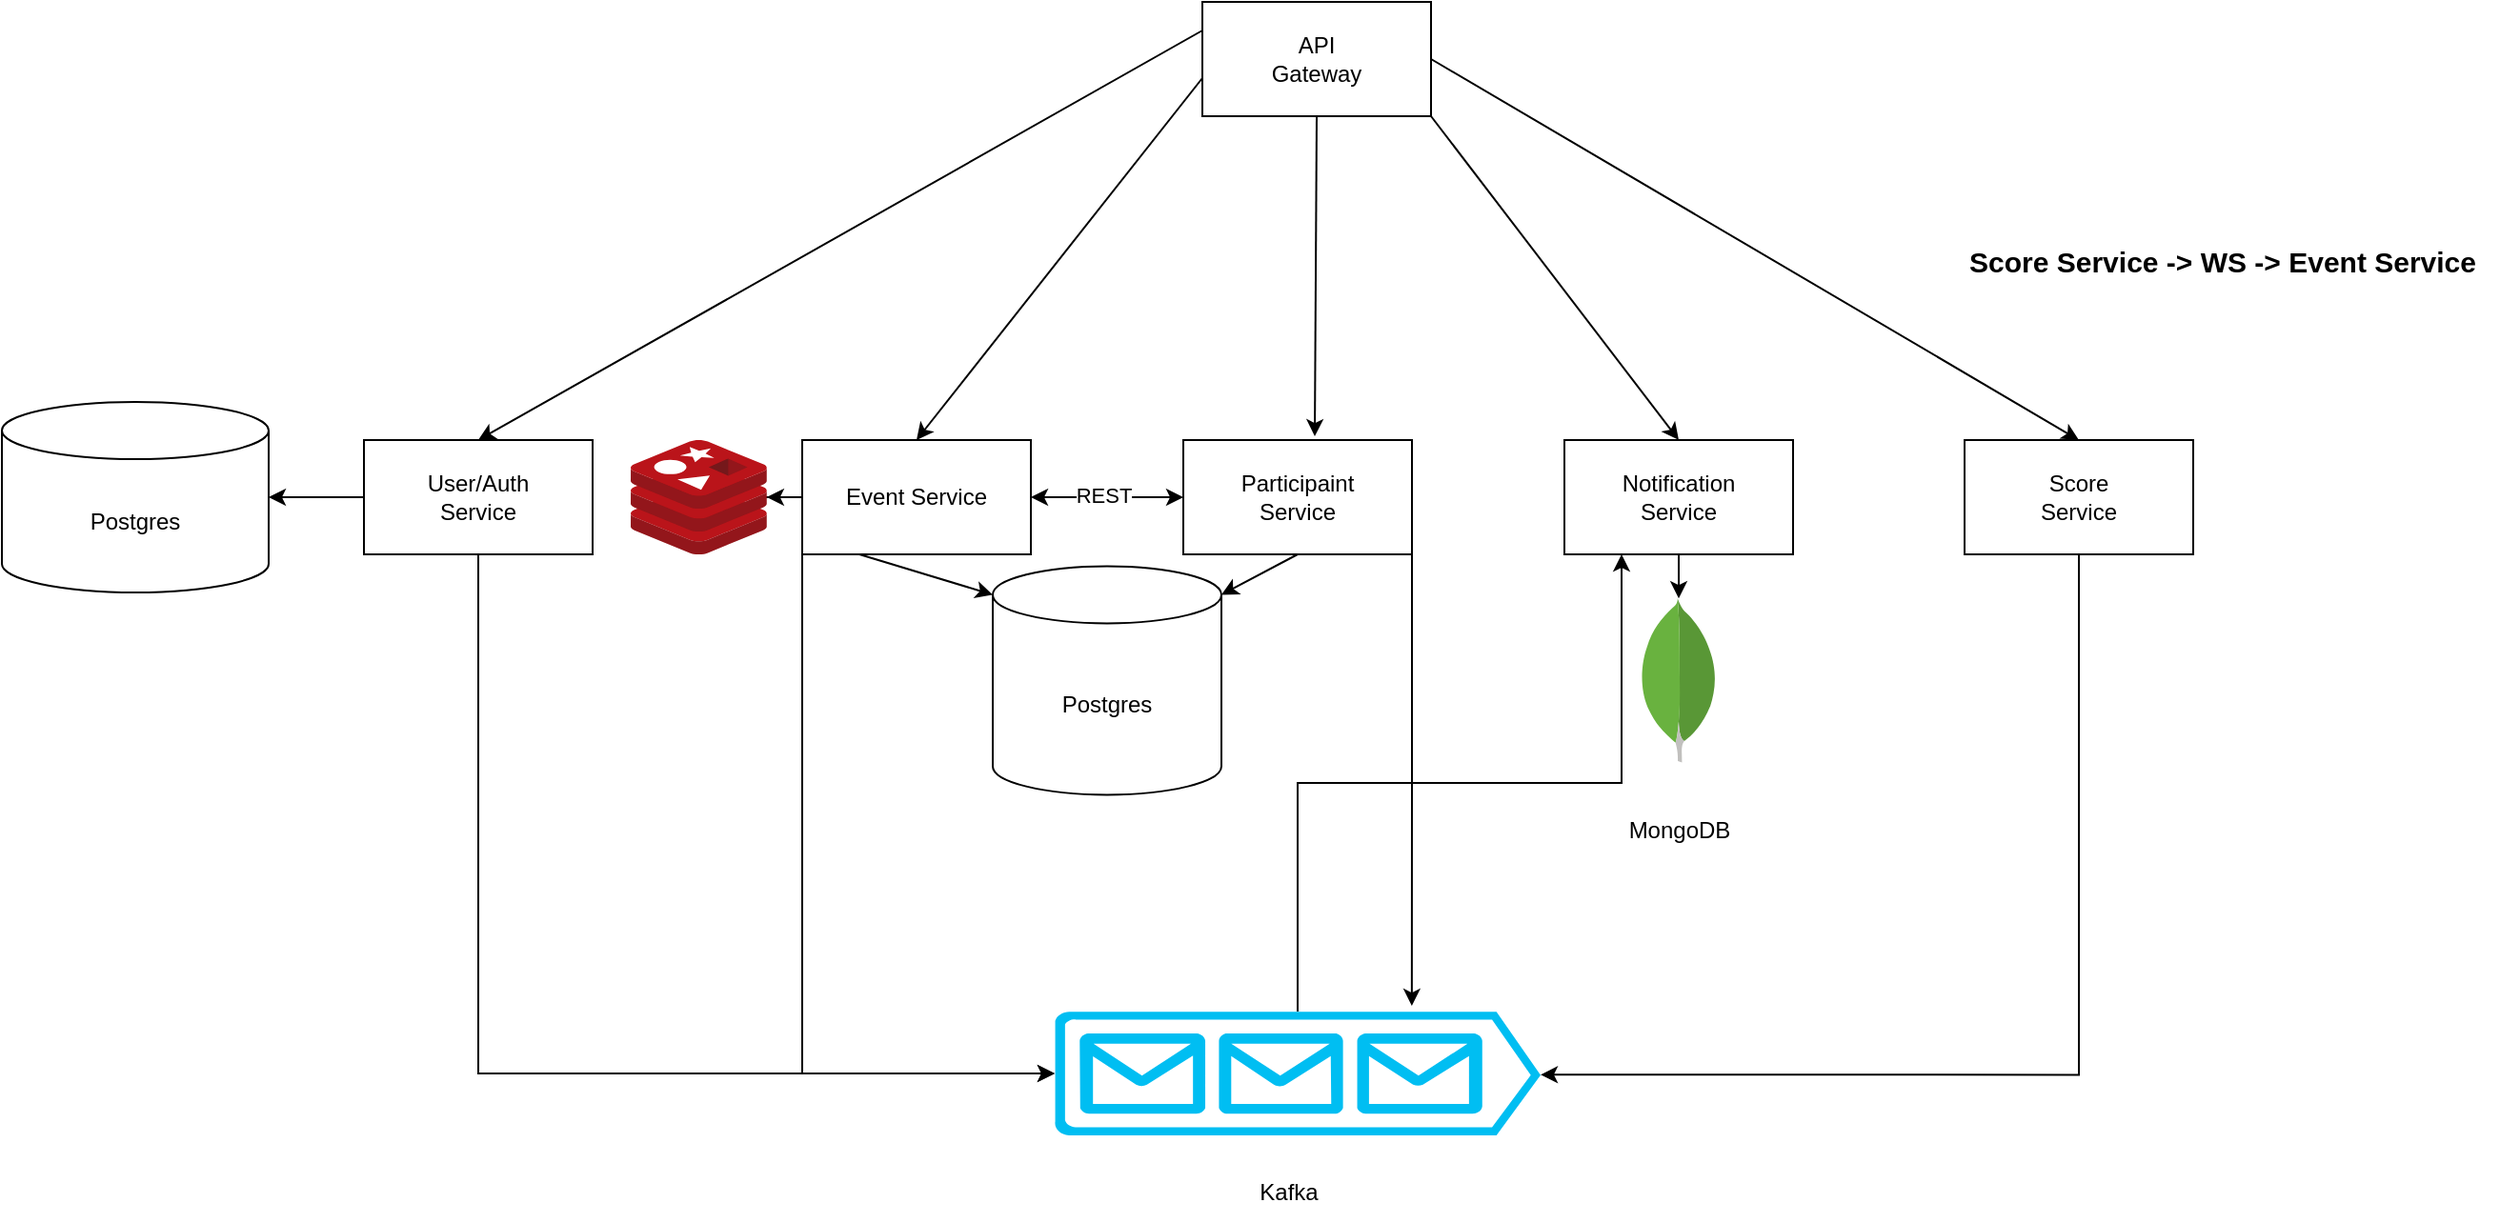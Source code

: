 <mxfile version="24.7.7">
  <diagram name="Page-1" id="TFiJe0JisEG13VCd56Y0">
    <mxGraphModel dx="2288" dy="925" grid="1" gridSize="10" guides="1" tooltips="1" connect="1" arrows="1" fold="1" page="1" pageScale="1" pageWidth="827" pageHeight="1169" math="0" shadow="0">
      <root>
        <mxCell id="0" />
        <mxCell id="1" parent="0" />
        <mxCell id="8FTZ4RjhQPtuMsQ4EeSy-1" value="API&lt;br&gt;Ga&lt;span style=&quot;background-color: initial;&quot;&gt;teway&lt;/span&gt;" style="rounded=0;whiteSpace=wrap;html=1;" vertex="1" parent="1">
          <mxGeometry x="330" y="30" width="120" height="60" as="geometry" />
        </mxCell>
        <mxCell id="8FTZ4RjhQPtuMsQ4EeSy-2" value="User/Auth&lt;br&gt;Service" style="rounded=0;whiteSpace=wrap;html=1;" vertex="1" parent="1">
          <mxGeometry x="-110" y="260" width="120" height="60" as="geometry" />
        </mxCell>
        <mxCell id="8FTZ4RjhQPtuMsQ4EeSy-36" style="edgeStyle=orthogonalEdgeStyle;rounded=0;orthogonalLoop=1;jettySize=auto;html=1;exitX=0;exitY=0.5;exitDx=0;exitDy=0;" edge="1" parent="1" source="8FTZ4RjhQPtuMsQ4EeSy-3" target="8FTZ4RjhQPtuMsQ4EeSy-20">
          <mxGeometry relative="1" as="geometry" />
        </mxCell>
        <mxCell id="8FTZ4RjhQPtuMsQ4EeSy-3" value="Event Service" style="rounded=0;whiteSpace=wrap;html=1;" vertex="1" parent="1">
          <mxGeometry x="120" y="260" width="120" height="60" as="geometry" />
        </mxCell>
        <mxCell id="8FTZ4RjhQPtuMsQ4EeSy-4" value="Participaint&lt;br&gt;Service" style="rounded=0;whiteSpace=wrap;html=1;" vertex="1" parent="1">
          <mxGeometry x="320" y="260" width="120" height="60" as="geometry" />
        </mxCell>
        <mxCell id="8FTZ4RjhQPtuMsQ4EeSy-25" style="edgeStyle=orthogonalEdgeStyle;rounded=0;orthogonalLoop=1;jettySize=auto;html=1;exitX=0.5;exitY=1;exitDx=0;exitDy=0;" edge="1" parent="1" source="8FTZ4RjhQPtuMsQ4EeSy-24">
          <mxGeometry relative="1" as="geometry">
            <mxPoint x="580" y="430" as="targetPoint" />
          </mxGeometry>
        </mxCell>
        <mxCell id="8FTZ4RjhQPtuMsQ4EeSy-5" value="Notification&lt;br&gt;Service" style="rounded=0;whiteSpace=wrap;html=1;" vertex="1" parent="1">
          <mxGeometry x="520" y="260" width="120" height="60" as="geometry" />
        </mxCell>
        <mxCell id="8FTZ4RjhQPtuMsQ4EeSy-6" value="Score&lt;br&gt;Service" style="rounded=0;whiteSpace=wrap;html=1;" vertex="1" parent="1">
          <mxGeometry x="730" y="260" width="120" height="60" as="geometry" />
        </mxCell>
        <mxCell id="8FTZ4RjhQPtuMsQ4EeSy-7" value="" style="endArrow=classic;html=1;rounded=0;entryX=0.5;entryY=0;entryDx=0;entryDy=0;exitX=0;exitY=0.25;exitDx=0;exitDy=0;" edge="1" parent="1" source="8FTZ4RjhQPtuMsQ4EeSy-1" target="8FTZ4RjhQPtuMsQ4EeSy-2">
          <mxGeometry width="50" height="50" relative="1" as="geometry">
            <mxPoint x="230" y="180" as="sourcePoint" />
            <mxPoint x="280" y="130" as="targetPoint" />
          </mxGeometry>
        </mxCell>
        <mxCell id="8FTZ4RjhQPtuMsQ4EeSy-8" value="" style="endArrow=classic;html=1;rounded=0;entryX=0.5;entryY=0;entryDx=0;entryDy=0;exitX=0;exitY=0.25;exitDx=0;exitDy=0;" edge="1" parent="1" target="8FTZ4RjhQPtuMsQ4EeSy-3">
          <mxGeometry width="50" height="50" relative="1" as="geometry">
            <mxPoint x="330" y="70" as="sourcePoint" />
            <mxPoint x="-40" y="285" as="targetPoint" />
          </mxGeometry>
        </mxCell>
        <mxCell id="8FTZ4RjhQPtuMsQ4EeSy-9" value="" style="endArrow=classic;html=1;rounded=0;entryX=0.575;entryY=-0.033;entryDx=0;entryDy=0;entryPerimeter=0;exitX=0.5;exitY=1;exitDx=0;exitDy=0;" edge="1" parent="1" source="8FTZ4RjhQPtuMsQ4EeSy-1" target="8FTZ4RjhQPtuMsQ4EeSy-4">
          <mxGeometry width="50" height="50" relative="1" as="geometry">
            <mxPoint x="380" y="140" as="sourcePoint" />
            <mxPoint x="430" y="160" as="targetPoint" />
          </mxGeometry>
        </mxCell>
        <mxCell id="8FTZ4RjhQPtuMsQ4EeSy-10" value="" style="endArrow=classic;html=1;rounded=0;entryX=0.5;entryY=0;entryDx=0;entryDy=0;exitX=1;exitY=1;exitDx=0;exitDy=0;" edge="1" parent="1" source="8FTZ4RjhQPtuMsQ4EeSy-1" target="8FTZ4RjhQPtuMsQ4EeSy-5">
          <mxGeometry width="50" height="50" relative="1" as="geometry">
            <mxPoint x="390" y="430" as="sourcePoint" />
            <mxPoint x="440" y="380" as="targetPoint" />
          </mxGeometry>
        </mxCell>
        <mxCell id="8FTZ4RjhQPtuMsQ4EeSy-11" value="" style="endArrow=classic;html=1;rounded=0;entryX=0.5;entryY=0;entryDx=0;entryDy=0;exitX=1;exitY=0.5;exitDx=0;exitDy=0;" edge="1" parent="1" source="8FTZ4RjhQPtuMsQ4EeSy-1" target="8FTZ4RjhQPtuMsQ4EeSy-6">
          <mxGeometry width="50" height="50" relative="1" as="geometry">
            <mxPoint x="720" y="80" as="sourcePoint" />
            <mxPoint x="770" y="30" as="targetPoint" />
          </mxGeometry>
        </mxCell>
        <mxCell id="8FTZ4RjhQPtuMsQ4EeSy-13" value="Postgres" style="shape=cylinder3;whiteSpace=wrap;html=1;boundedLbl=1;backgroundOutline=1;size=15;" vertex="1" parent="1">
          <mxGeometry x="-300" y="240" width="140" height="100" as="geometry" />
        </mxCell>
        <mxCell id="8FTZ4RjhQPtuMsQ4EeSy-14" value="" style="endArrow=classic;startArrow=classic;html=1;rounded=0;entryX=0;entryY=0.5;entryDx=0;entryDy=0;exitX=1;exitY=0.5;exitDx=0;exitDy=0;" edge="1" parent="1" source="8FTZ4RjhQPtuMsQ4EeSy-3" target="8FTZ4RjhQPtuMsQ4EeSy-4">
          <mxGeometry width="50" height="50" relative="1" as="geometry">
            <mxPoint x="250" y="320" as="sourcePoint" />
            <mxPoint x="300" y="270" as="targetPoint" />
          </mxGeometry>
        </mxCell>
        <mxCell id="8FTZ4RjhQPtuMsQ4EeSy-15" value="REST" style="edgeLabel;html=1;align=center;verticalAlign=middle;resizable=0;points=[];" vertex="1" connectable="0" parent="8FTZ4RjhQPtuMsQ4EeSy-14">
          <mxGeometry x="-0.05" y="1" relative="1" as="geometry">
            <mxPoint as="offset" />
          </mxGeometry>
        </mxCell>
        <mxCell id="8FTZ4RjhQPtuMsQ4EeSy-16" value="Postgres" style="shape=cylinder3;whiteSpace=wrap;html=1;boundedLbl=1;backgroundOutline=1;size=15;" vertex="1" parent="1">
          <mxGeometry x="220" y="326.2" width="120" height="120" as="geometry" />
        </mxCell>
        <mxCell id="8FTZ4RjhQPtuMsQ4EeSy-18" value="" style="endArrow=classic;html=1;rounded=0;exitX=0.5;exitY=1;exitDx=0;exitDy=0;entryX=1;entryY=0;entryDx=0;entryDy=15;entryPerimeter=0;" edge="1" parent="1" source="8FTZ4RjhQPtuMsQ4EeSy-4" target="8FTZ4RjhQPtuMsQ4EeSy-16">
          <mxGeometry width="50" height="50" relative="1" as="geometry">
            <mxPoint x="270" y="430" as="sourcePoint" />
            <mxPoint x="320" y="380" as="targetPoint" />
          </mxGeometry>
        </mxCell>
        <mxCell id="8FTZ4RjhQPtuMsQ4EeSy-19" value="" style="endArrow=classic;html=1;rounded=0;entryX=0;entryY=0;entryDx=0;entryDy=15;entryPerimeter=0;exitX=0.25;exitY=1;exitDx=0;exitDy=0;" edge="1" parent="1" source="8FTZ4RjhQPtuMsQ4EeSy-3" target="8FTZ4RjhQPtuMsQ4EeSy-16">
          <mxGeometry width="50" height="50" relative="1" as="geometry">
            <mxPoint x="110" y="390" as="sourcePoint" />
            <mxPoint x="160" y="340" as="targetPoint" />
          </mxGeometry>
        </mxCell>
        <mxCell id="8FTZ4RjhQPtuMsQ4EeSy-20" value="" style="image;sketch=0;aspect=fixed;html=1;points=[];align=center;fontSize=12;image=img/lib/mscae/Cache_Redis_Product.svg;" vertex="1" parent="1">
          <mxGeometry x="30" y="260" width="71.43" height="60" as="geometry" />
        </mxCell>
        <mxCell id="8FTZ4RjhQPtuMsQ4EeSy-32" value="MongoDB" style="text;html=1;align=center;verticalAlign=middle;resizable=0;points=[];autosize=1;strokeColor=none;fillColor=none;" vertex="1" parent="1">
          <mxGeometry x="540" y="450" width="80" height="30" as="geometry" />
        </mxCell>
        <mxCell id="8FTZ4RjhQPtuMsQ4EeSy-42" style="edgeStyle=orthogonalEdgeStyle;rounded=0;orthogonalLoop=1;jettySize=auto;html=1;exitX=0.5;exitY=0;exitDx=0;exitDy=0;exitPerimeter=0;entryX=0.25;entryY=1;entryDx=0;entryDy=0;" edge="1" parent="1" source="8FTZ4RjhQPtuMsQ4EeSy-33" target="8FTZ4RjhQPtuMsQ4EeSy-5">
          <mxGeometry relative="1" as="geometry" />
        </mxCell>
        <mxCell id="8FTZ4RjhQPtuMsQ4EeSy-33" value="" style="verticalLabelPosition=bottom;html=1;verticalAlign=top;align=center;strokeColor=none;fillColor=#00BEF2;shape=mxgraph.azure.queue_generic;pointerEvents=1;" vertex="1" parent="1">
          <mxGeometry x="252.5" y="560" width="255" height="65" as="geometry" />
        </mxCell>
        <mxCell id="8FTZ4RjhQPtuMsQ4EeSy-34" value="Kafka" style="text;html=1;align=center;verticalAlign=middle;resizable=0;points=[];autosize=1;strokeColor=none;fillColor=none;" vertex="1" parent="1">
          <mxGeometry x="350" y="640" width="50" height="30" as="geometry" />
        </mxCell>
        <mxCell id="8FTZ4RjhQPtuMsQ4EeSy-35" style="edgeStyle=orthogonalEdgeStyle;rounded=0;orthogonalLoop=1;jettySize=auto;html=1;exitX=0;exitY=0.5;exitDx=0;exitDy=0;entryX=1;entryY=0.5;entryDx=0;entryDy=0;entryPerimeter=0;" edge="1" parent="1" source="8FTZ4RjhQPtuMsQ4EeSy-2" target="8FTZ4RjhQPtuMsQ4EeSy-13">
          <mxGeometry relative="1" as="geometry" />
        </mxCell>
        <mxCell id="8FTZ4RjhQPtuMsQ4EeSy-37" value="" style="edgeStyle=orthogonalEdgeStyle;rounded=0;orthogonalLoop=1;jettySize=auto;html=1;exitX=0.5;exitY=1;exitDx=0;exitDy=0;" edge="1" parent="1" source="8FTZ4RjhQPtuMsQ4EeSy-5" target="8FTZ4RjhQPtuMsQ4EeSy-24">
          <mxGeometry relative="1" as="geometry">
            <mxPoint x="580" y="430" as="targetPoint" />
            <mxPoint x="580" y="320" as="sourcePoint" />
          </mxGeometry>
        </mxCell>
        <mxCell id="8FTZ4RjhQPtuMsQ4EeSy-24" value="" style="dashed=0;outlineConnect=0;html=1;align=center;labelPosition=center;verticalLabelPosition=bottom;verticalAlign=top;shape=mxgraph.weblogos.mongodb" vertex="1" parent="1">
          <mxGeometry x="559.4" y="343.1" width="41.2" height="86.2" as="geometry" />
        </mxCell>
        <mxCell id="8FTZ4RjhQPtuMsQ4EeSy-38" style="edgeStyle=orthogonalEdgeStyle;rounded=0;orthogonalLoop=1;jettySize=auto;html=1;exitX=0.5;exitY=1;exitDx=0;exitDy=0;entryX=1;entryY=0.51;entryDx=0;entryDy=0;entryPerimeter=0;" edge="1" parent="1" source="8FTZ4RjhQPtuMsQ4EeSy-6" target="8FTZ4RjhQPtuMsQ4EeSy-33">
          <mxGeometry relative="1" as="geometry" />
        </mxCell>
        <mxCell id="8FTZ4RjhQPtuMsQ4EeSy-39" style="edgeStyle=orthogonalEdgeStyle;rounded=0;orthogonalLoop=1;jettySize=auto;html=1;exitX=0.5;exitY=1;exitDx=0;exitDy=0;entryX=0;entryY=0.5;entryDx=0;entryDy=0;entryPerimeter=0;" edge="1" parent="1" source="8FTZ4RjhQPtuMsQ4EeSy-2" target="8FTZ4RjhQPtuMsQ4EeSy-33">
          <mxGeometry relative="1" as="geometry" />
        </mxCell>
        <mxCell id="8FTZ4RjhQPtuMsQ4EeSy-40" style="edgeStyle=orthogonalEdgeStyle;rounded=0;orthogonalLoop=1;jettySize=auto;html=1;exitX=0;exitY=1;exitDx=0;exitDy=0;entryX=0;entryY=0.5;entryDx=0;entryDy=0;entryPerimeter=0;" edge="1" parent="1" source="8FTZ4RjhQPtuMsQ4EeSy-3" target="8FTZ4RjhQPtuMsQ4EeSy-33">
          <mxGeometry relative="1" as="geometry" />
        </mxCell>
        <mxCell id="8FTZ4RjhQPtuMsQ4EeSy-41" style="edgeStyle=orthogonalEdgeStyle;rounded=0;orthogonalLoop=1;jettySize=auto;html=1;exitX=1;exitY=1;exitDx=0;exitDy=0;entryX=0.735;entryY=-0.046;entryDx=0;entryDy=0;entryPerimeter=0;" edge="1" parent="1" source="8FTZ4RjhQPtuMsQ4EeSy-4" target="8FTZ4RjhQPtuMsQ4EeSy-33">
          <mxGeometry relative="1" as="geometry" />
        </mxCell>
        <mxCell id="8FTZ4RjhQPtuMsQ4EeSy-43" value="&lt;b style=&quot;font-size: 15px;&quot;&gt;&lt;font style=&quot;font-size: 15px;&quot;&gt;Score Service -&amp;gt; WS -&amp;gt; Event Service&lt;/font&gt;&lt;/b&gt;&lt;div style=&quot;font-size: 15px;&quot;&gt;&lt;br&gt;&lt;/div&gt;" style="text;html=1;align=center;verticalAlign=middle;resizable=0;points=[];autosize=1;strokeColor=none;fillColor=none;" vertex="1" parent="1">
          <mxGeometry x="720" y="150" width="290" height="50" as="geometry" />
        </mxCell>
      </root>
    </mxGraphModel>
  </diagram>
</mxfile>
